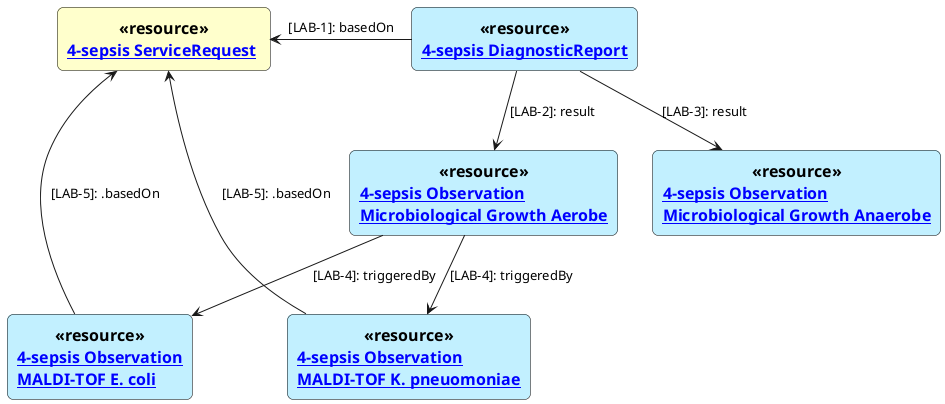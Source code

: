 @startuml 4-sepsis-additional-testing
skinparam rectangle<<resource>> {
  roundCorner 12
  BackgroundColor Blue
  BorderColor Black
  ArrowColor Black
  FontName Arial
  FontSize 16
  FontStyle Bold
}

rectangle "[[ServiceRequest-4-sepsis-ServiceRequest.html 4-sepsis ServiceRequest]] " as SR <<$bProcess>><<resource>> #BUSINESS
rectangle "[[DiagnosticReport-4-sepsis-DiagnosticReport.html 4-sepsis DiagnosticReport]]" as DR <<$bProcess>><<resource>> #APPLICATION
rectangle "[[Observation-observationMicrobiolGrowthAerobe.html 4-sepsis Observation\nMicrobiological Growth Aerobe]]" as OMA <<$bProcess>><<resource>> #APPLICATION
rectangle "[[Observation-observationMicrobiolGrowthAnaerobe.html 4-sepsis Observation\nMicrobiological Growth Anaerobe]]" as OMANA <<$bProcess>><<resource>> #APPLICATION
rectangle "[[Observation-observationMALDI-TOF-Ecoli.html 4-sepsis Observation\nMALDI-TOF E. coli]]" as OMTE <<$bProcess>><<resource>> #APPLICATION
rectangle "[[Observation-observationMALDI-TOF-Kpneu.html 4-sepsis Observation\nMALDI-TOF K. pneuomoniae]]" as OMTK <<$bProcess>><<resource>> #APPLICATION

SR <-right- DR : [LAB-1]: basedOn
DR -down-> OMA : [LAB-2]: result
DR -down-> OMANA : [LAB-3]: result
OMA -down-> OMTE : [LAB-4]: triggeredBy
OMTE -up-> SR : [LAB-5]: .basedOn
OMA -down-> OMTK : [LAB-4]: triggeredBy
OMTK -up-> SR : [LAB-5]: .basedOn

@enduml